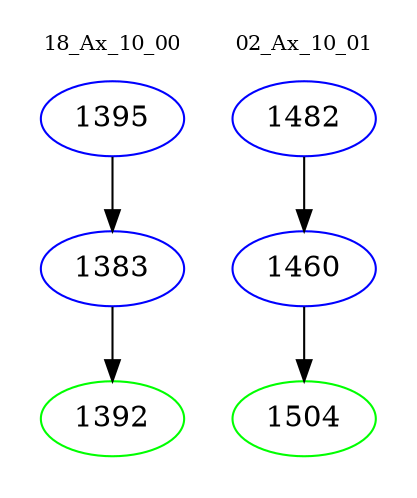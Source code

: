 digraph{
subgraph cluster_0 {
color = white
label = "18_Ax_10_00";
fontsize=10;
T0_1395 [label="1395", color="blue"]
T0_1395 -> T0_1383 [color="black"]
T0_1383 [label="1383", color="blue"]
T0_1383 -> T0_1392 [color="black"]
T0_1392 [label="1392", color="green"]
}
subgraph cluster_1 {
color = white
label = "02_Ax_10_01";
fontsize=10;
T1_1482 [label="1482", color="blue"]
T1_1482 -> T1_1460 [color="black"]
T1_1460 [label="1460", color="blue"]
T1_1460 -> T1_1504 [color="black"]
T1_1504 [label="1504", color="green"]
}
}
